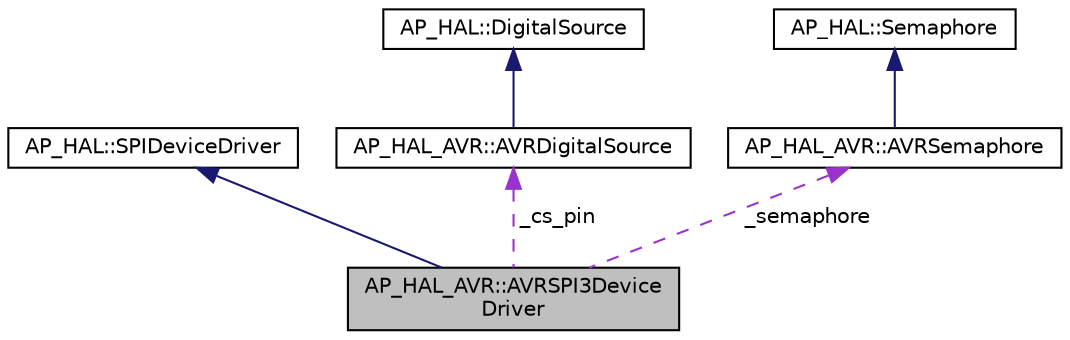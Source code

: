 digraph "AP_HAL_AVR::AVRSPI3DeviceDriver"
{
 // INTERACTIVE_SVG=YES
  edge [fontname="Helvetica",fontsize="10",labelfontname="Helvetica",labelfontsize="10"];
  node [fontname="Helvetica",fontsize="10",shape=record];
  Node1 [label="AP_HAL_AVR::AVRSPI3Device\lDriver",height=0.2,width=0.4,color="black", fillcolor="grey75", style="filled" fontcolor="black"];
  Node2 -> Node1 [dir="back",color="midnightblue",fontsize="10",style="solid",fontname="Helvetica"];
  Node2 [label="AP_HAL::SPIDeviceDriver",height=0.2,width=0.4,color="black", fillcolor="white", style="filled",URL="$classAP__HAL_1_1SPIDeviceDriver.html"];
  Node3 -> Node1 [dir="back",color="darkorchid3",fontsize="10",style="dashed",label=" _cs_pin" ,fontname="Helvetica"];
  Node3 [label="AP_HAL_AVR::AVRDigitalSource",height=0.2,width=0.4,color="black", fillcolor="white", style="filled",URL="$classAP__HAL__AVR_1_1AVRDigitalSource.html"];
  Node4 -> Node3 [dir="back",color="midnightblue",fontsize="10",style="solid",fontname="Helvetica"];
  Node4 [label="AP_HAL::DigitalSource",height=0.2,width=0.4,color="black", fillcolor="white", style="filled",URL="$classAP__HAL_1_1DigitalSource.html"];
  Node5 -> Node1 [dir="back",color="darkorchid3",fontsize="10",style="dashed",label=" _semaphore" ,fontname="Helvetica"];
  Node5 [label="AP_HAL_AVR::AVRSemaphore",height=0.2,width=0.4,color="black", fillcolor="white", style="filled",URL="$classAP__HAL__AVR_1_1AVRSemaphore.html"];
  Node6 -> Node5 [dir="back",color="midnightblue",fontsize="10",style="solid",fontname="Helvetica"];
  Node6 [label="AP_HAL::Semaphore",height=0.2,width=0.4,color="black", fillcolor="white", style="filled",URL="$classAP__HAL_1_1Semaphore.html"];
}
